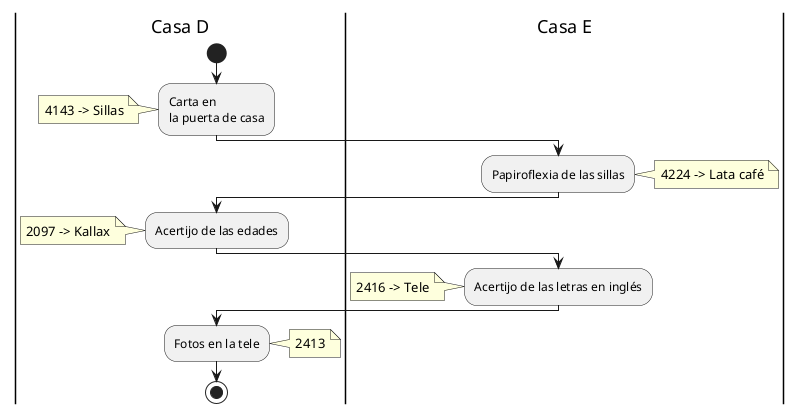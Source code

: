 @startuml
|Casa D|
start
:Carta en\nla puerta de casa;
note left: 4143 -> Sillas
|Casa E|
:Papiroflexia de las sillas;
note right: 4224 -> Lata café
|Casa D|
:Acertijo de las edades;
note left: 2097 -> Kallax
|Casa E|
:Acertijo de las letras en inglés;
note left: 2416 -> Tele
|Casa D|
:Fotos en la tele;
note right: 2413
stop
@enduml
